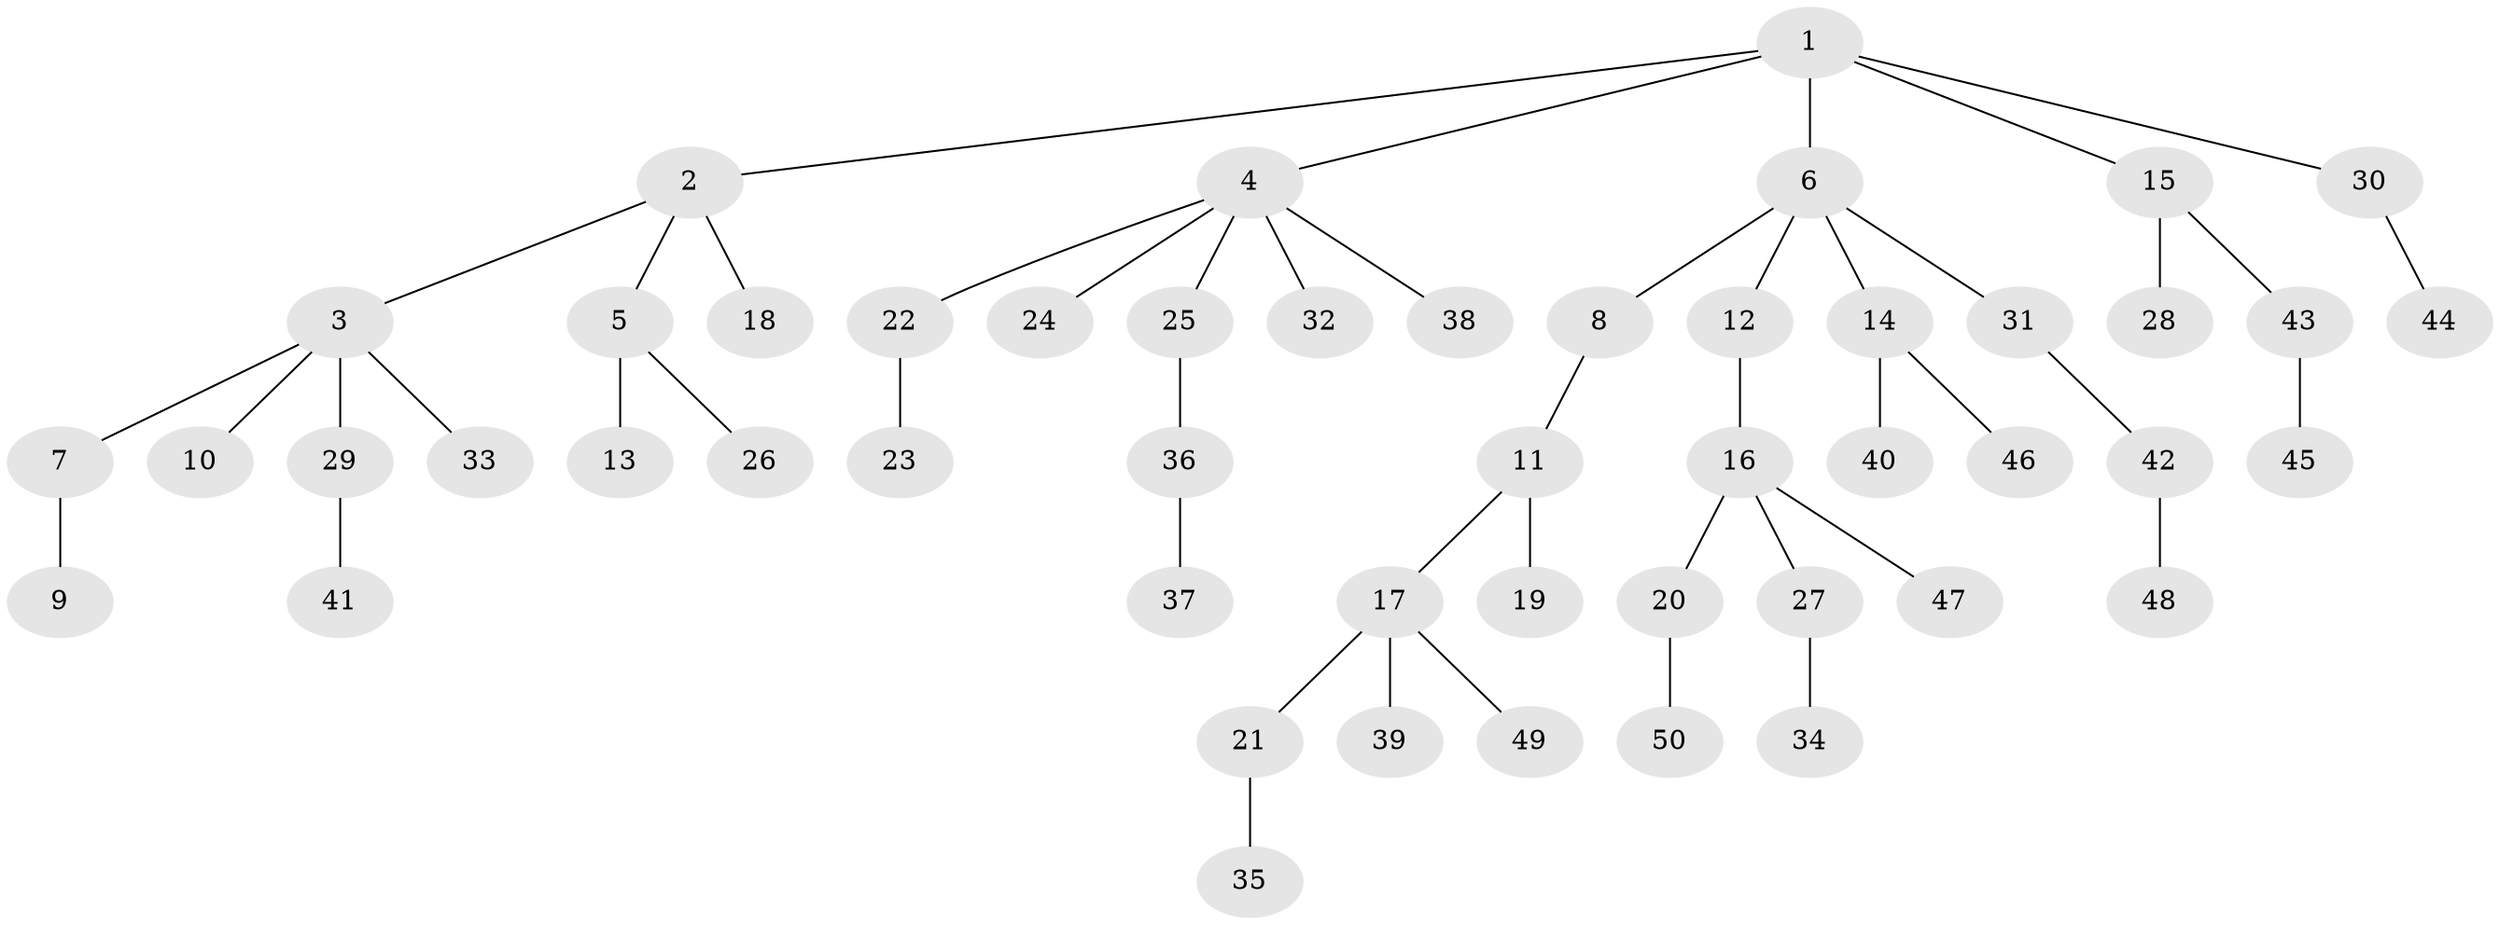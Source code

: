 // Generated by graph-tools (version 1.1) at 2025/36/03/09/25 02:36:37]
// undirected, 50 vertices, 49 edges
graph export_dot {
graph [start="1"]
  node [color=gray90,style=filled];
  1;
  2;
  3;
  4;
  5;
  6;
  7;
  8;
  9;
  10;
  11;
  12;
  13;
  14;
  15;
  16;
  17;
  18;
  19;
  20;
  21;
  22;
  23;
  24;
  25;
  26;
  27;
  28;
  29;
  30;
  31;
  32;
  33;
  34;
  35;
  36;
  37;
  38;
  39;
  40;
  41;
  42;
  43;
  44;
  45;
  46;
  47;
  48;
  49;
  50;
  1 -- 2;
  1 -- 4;
  1 -- 6;
  1 -- 15;
  1 -- 30;
  2 -- 3;
  2 -- 5;
  2 -- 18;
  3 -- 7;
  3 -- 10;
  3 -- 29;
  3 -- 33;
  4 -- 22;
  4 -- 24;
  4 -- 25;
  4 -- 32;
  4 -- 38;
  5 -- 13;
  5 -- 26;
  6 -- 8;
  6 -- 12;
  6 -- 14;
  6 -- 31;
  7 -- 9;
  8 -- 11;
  11 -- 17;
  11 -- 19;
  12 -- 16;
  14 -- 40;
  14 -- 46;
  15 -- 28;
  15 -- 43;
  16 -- 20;
  16 -- 27;
  16 -- 47;
  17 -- 21;
  17 -- 39;
  17 -- 49;
  20 -- 50;
  21 -- 35;
  22 -- 23;
  25 -- 36;
  27 -- 34;
  29 -- 41;
  30 -- 44;
  31 -- 42;
  36 -- 37;
  42 -- 48;
  43 -- 45;
}
